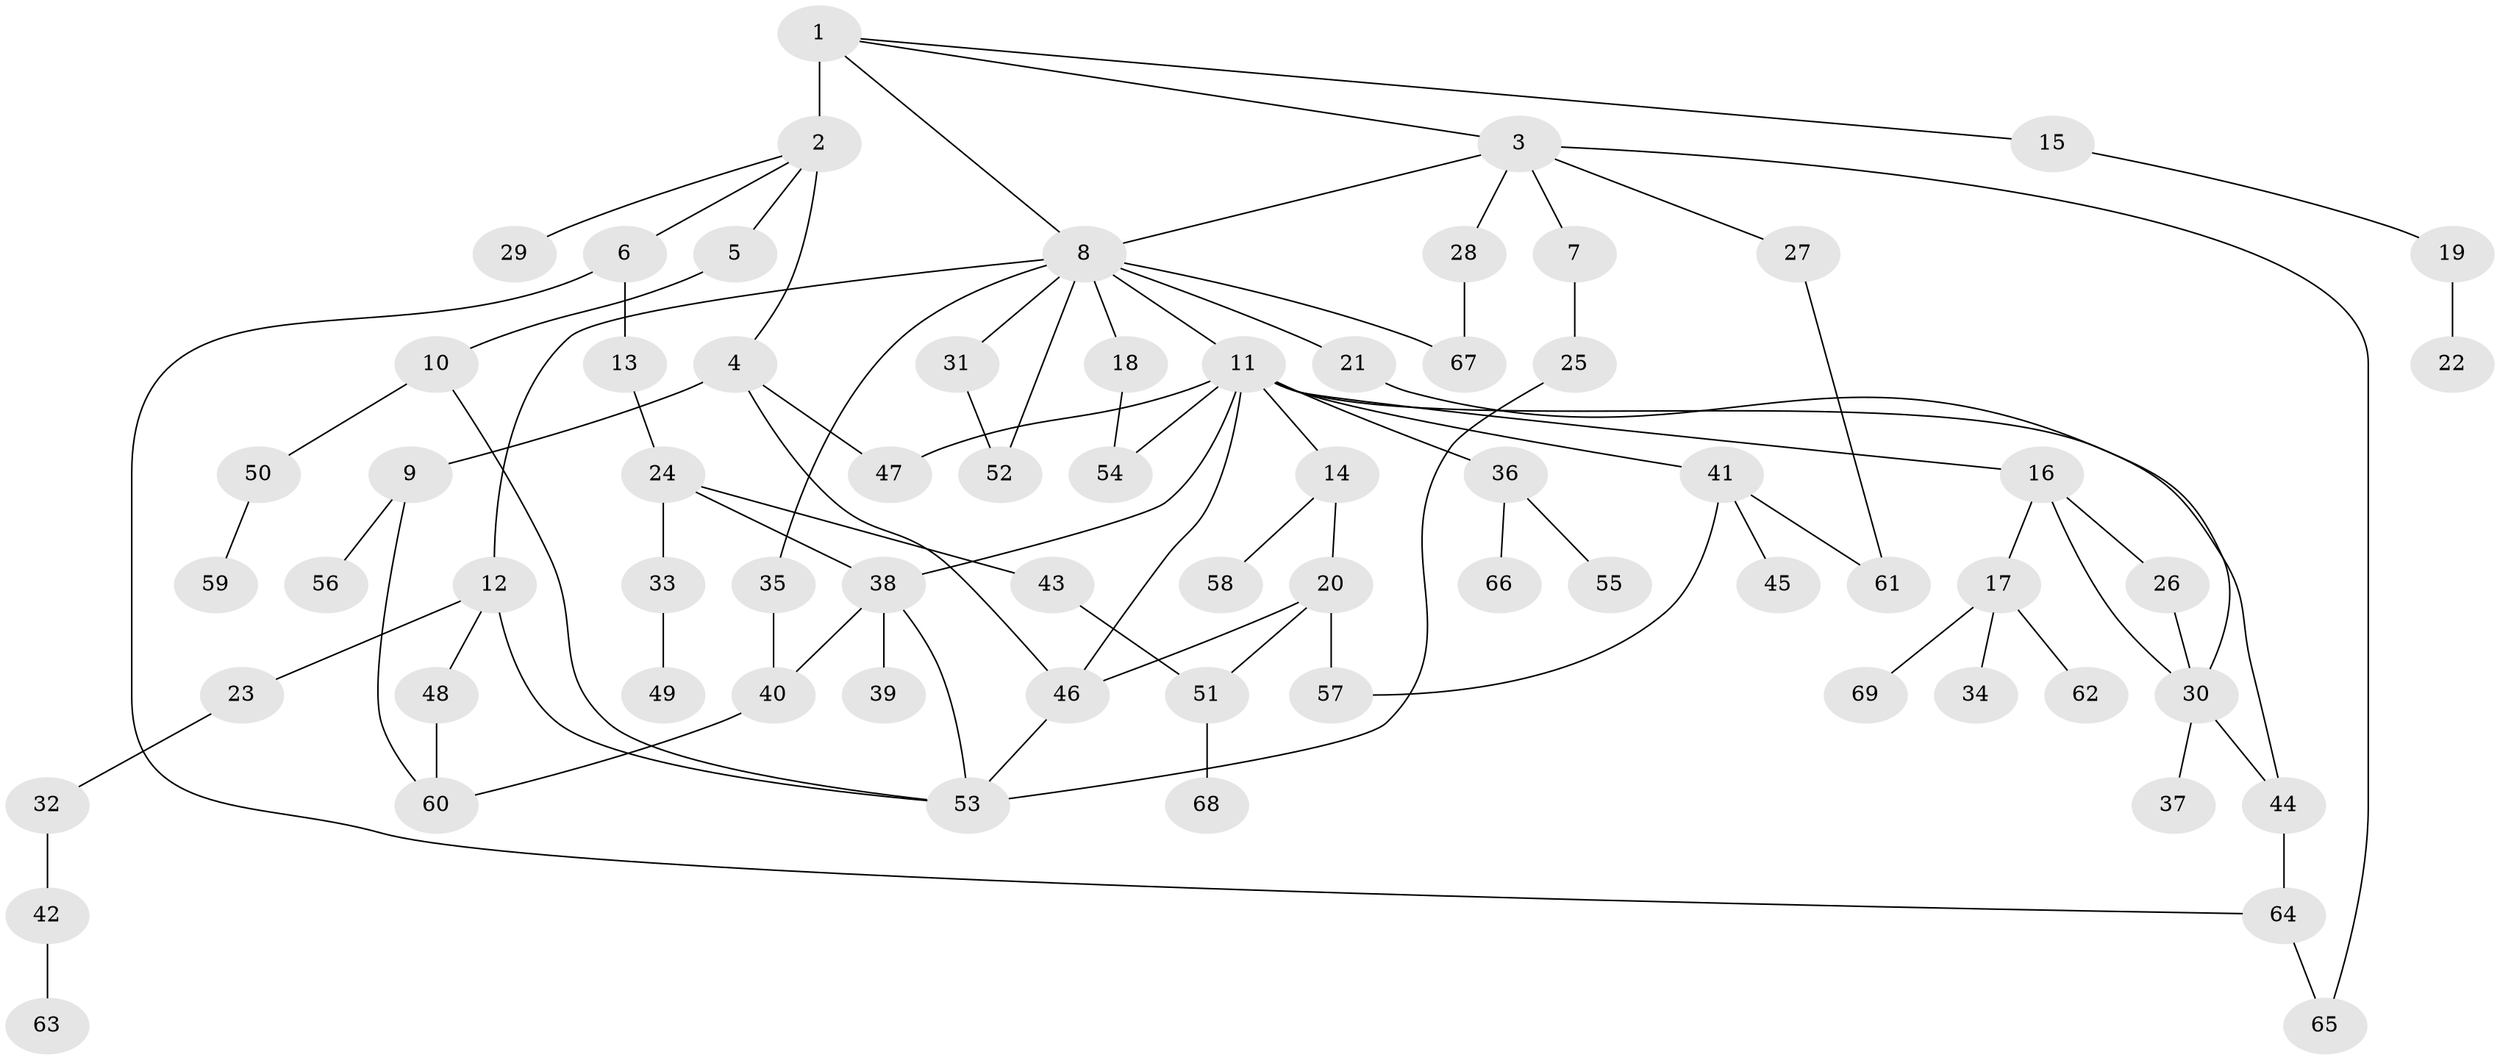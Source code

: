 // original degree distribution, {3: 0.1386861313868613, 9: 0.0072992700729927005, 7: 0.0072992700729927005, 5: 0.043795620437956206, 4: 0.06569343065693431, 6: 0.029197080291970802, 1: 0.34306569343065696, 10: 0.0072992700729927005, 2: 0.35766423357664234}
// Generated by graph-tools (version 1.1) at 2025/34/03/09/25 02:34:17]
// undirected, 69 vertices, 91 edges
graph export_dot {
graph [start="1"]
  node [color=gray90,style=filled];
  1;
  2;
  3;
  4;
  5;
  6;
  7;
  8;
  9;
  10;
  11;
  12;
  13;
  14;
  15;
  16;
  17;
  18;
  19;
  20;
  21;
  22;
  23;
  24;
  25;
  26;
  27;
  28;
  29;
  30;
  31;
  32;
  33;
  34;
  35;
  36;
  37;
  38;
  39;
  40;
  41;
  42;
  43;
  44;
  45;
  46;
  47;
  48;
  49;
  50;
  51;
  52;
  53;
  54;
  55;
  56;
  57;
  58;
  59;
  60;
  61;
  62;
  63;
  64;
  65;
  66;
  67;
  68;
  69;
  1 -- 2 [weight=4.0];
  1 -- 3 [weight=1.0];
  1 -- 8 [weight=1.0];
  1 -- 15 [weight=1.0];
  2 -- 4 [weight=1.0];
  2 -- 5 [weight=1.0];
  2 -- 6 [weight=1.0];
  2 -- 29 [weight=1.0];
  3 -- 7 [weight=1.0];
  3 -- 8 [weight=1.0];
  3 -- 27 [weight=1.0];
  3 -- 28 [weight=1.0];
  3 -- 65 [weight=1.0];
  4 -- 9 [weight=1.0];
  4 -- 46 [weight=1.0];
  4 -- 47 [weight=1.0];
  5 -- 10 [weight=1.0];
  6 -- 13 [weight=2.0];
  6 -- 64 [weight=1.0];
  7 -- 25 [weight=2.0];
  8 -- 11 [weight=1.0];
  8 -- 12 [weight=1.0];
  8 -- 18 [weight=1.0];
  8 -- 21 [weight=1.0];
  8 -- 31 [weight=1.0];
  8 -- 35 [weight=1.0];
  8 -- 52 [weight=1.0];
  8 -- 67 [weight=1.0];
  9 -- 56 [weight=1.0];
  9 -- 60 [weight=1.0];
  10 -- 50 [weight=1.0];
  10 -- 53 [weight=1.0];
  11 -- 14 [weight=1.0];
  11 -- 16 [weight=1.0];
  11 -- 36 [weight=1.0];
  11 -- 38 [weight=1.0];
  11 -- 41 [weight=1.0];
  11 -- 44 [weight=1.0];
  11 -- 46 [weight=1.0];
  11 -- 47 [weight=1.0];
  11 -- 54 [weight=1.0];
  12 -- 23 [weight=1.0];
  12 -- 48 [weight=1.0];
  12 -- 53 [weight=1.0];
  13 -- 24 [weight=1.0];
  14 -- 20 [weight=1.0];
  14 -- 58 [weight=1.0];
  15 -- 19 [weight=1.0];
  16 -- 17 [weight=1.0];
  16 -- 26 [weight=1.0];
  16 -- 30 [weight=1.0];
  17 -- 34 [weight=1.0];
  17 -- 62 [weight=1.0];
  17 -- 69 [weight=1.0];
  18 -- 54 [weight=1.0];
  19 -- 22 [weight=3.0];
  20 -- 46 [weight=1.0];
  20 -- 51 [weight=1.0];
  20 -- 57 [weight=1.0];
  21 -- 30 [weight=1.0];
  23 -- 32 [weight=1.0];
  24 -- 33 [weight=1.0];
  24 -- 38 [weight=1.0];
  24 -- 43 [weight=1.0];
  25 -- 53 [weight=1.0];
  26 -- 30 [weight=1.0];
  27 -- 61 [weight=1.0];
  28 -- 67 [weight=1.0];
  30 -- 37 [weight=2.0];
  30 -- 44 [weight=2.0];
  31 -- 52 [weight=1.0];
  32 -- 42 [weight=1.0];
  33 -- 49 [weight=1.0];
  35 -- 40 [weight=4.0];
  36 -- 55 [weight=1.0];
  36 -- 66 [weight=1.0];
  38 -- 39 [weight=2.0];
  38 -- 40 [weight=1.0];
  38 -- 53 [weight=1.0];
  40 -- 60 [weight=1.0];
  41 -- 45 [weight=1.0];
  41 -- 57 [weight=1.0];
  41 -- 61 [weight=1.0];
  42 -- 63 [weight=1.0];
  43 -- 51 [weight=1.0];
  44 -- 64 [weight=1.0];
  46 -- 53 [weight=1.0];
  48 -- 60 [weight=1.0];
  50 -- 59 [weight=1.0];
  51 -- 68 [weight=1.0];
  64 -- 65 [weight=1.0];
}
